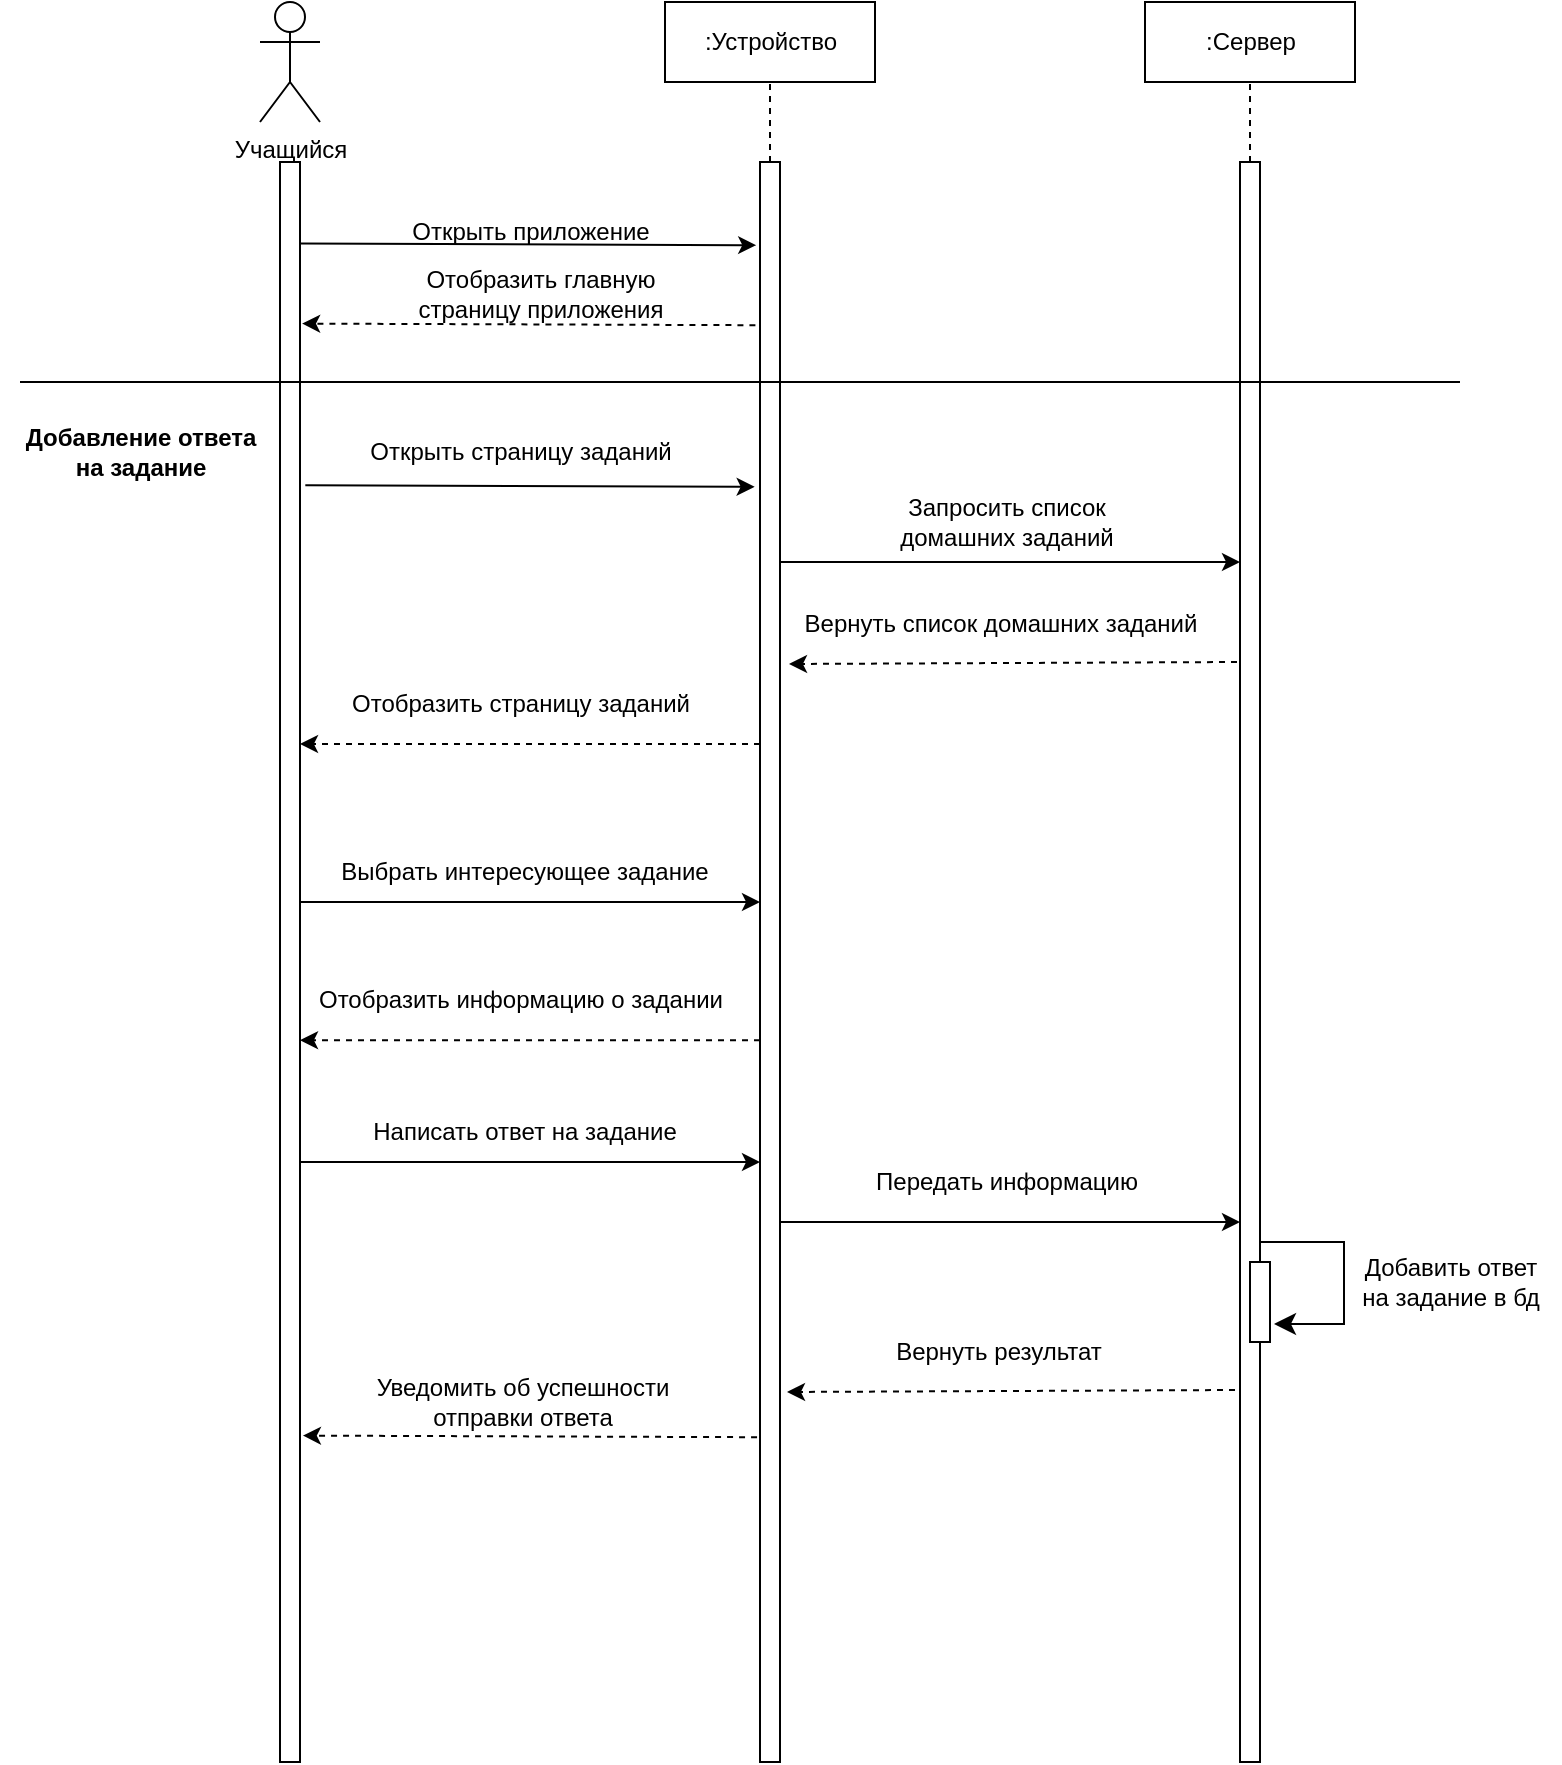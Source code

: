 <mxfile version="24.0.7" type="device">
  <diagram id="prtHgNgQTEPvFCAcTncT" name="Page-1">
    <mxGraphModel dx="1716" dy="-352" grid="1" gridSize="10" guides="1" tooltips="1" connect="1" arrows="1" fold="1" page="1" pageScale="1" pageWidth="827" pageHeight="1169" math="0" shadow="0">
      <root>
        <mxCell id="0" />
        <mxCell id="1" parent="0" />
        <mxCell id="vkENzP75K5TKaXmKiikp-88" value="" style="rounded=0;whiteSpace=wrap;html=1;" parent="1" vertex="1">
          <mxGeometry x="-680" y="1370" width="10" height="800" as="geometry" />
        </mxCell>
        <mxCell id="vkENzP75K5TKaXmKiikp-89" value="" style="rounded=0;whiteSpace=wrap;html=1;" parent="1" vertex="1">
          <mxGeometry x="-440" y="1370" width="10" height="800" as="geometry" />
        </mxCell>
        <mxCell id="vkENzP75K5TKaXmKiikp-90" value="" style="rounded=0;whiteSpace=wrap;html=1;" parent="1" vertex="1">
          <mxGeometry x="-200" y="1370" width="10" height="800" as="geometry" />
        </mxCell>
        <mxCell id="vkENzP75K5TKaXmKiikp-91" value="Учащийся" style="shape=umlActor;verticalLabelPosition=bottom;verticalAlign=top;html=1;outlineConnect=0;" parent="1" vertex="1">
          <mxGeometry x="-690" y="1290" width="30" height="60" as="geometry" />
        </mxCell>
        <mxCell id="vkENzP75K5TKaXmKiikp-92" value="" style="group" parent="1" vertex="1" connectable="0">
          <mxGeometry x="-487.5" y="1290" width="105" height="40" as="geometry" />
        </mxCell>
        <mxCell id="vkENzP75K5TKaXmKiikp-93" value="" style="rounded=0;whiteSpace=wrap;html=1;" parent="vkENzP75K5TKaXmKiikp-92" vertex="1">
          <mxGeometry width="105" height="40" as="geometry" />
        </mxCell>
        <mxCell id="vkENzP75K5TKaXmKiikp-94" value=":Устройство" style="text;html=1;align=center;verticalAlign=middle;resizable=0;points=[];autosize=1;strokeColor=none;fillColor=none;" parent="vkENzP75K5TKaXmKiikp-92" vertex="1">
          <mxGeometry x="7.5" y="5" width="90" height="30" as="geometry" />
        </mxCell>
        <mxCell id="vkENzP75K5TKaXmKiikp-95" value="" style="group" parent="1" vertex="1" connectable="0">
          <mxGeometry x="-247.5" y="1290" width="105" height="40" as="geometry" />
        </mxCell>
        <mxCell id="vkENzP75K5TKaXmKiikp-96" value="" style="rounded=0;whiteSpace=wrap;html=1;" parent="vkENzP75K5TKaXmKiikp-95" vertex="1">
          <mxGeometry width="105" height="40" as="geometry" />
        </mxCell>
        <mxCell id="vkENzP75K5TKaXmKiikp-97" value=":Сервер" style="text;html=1;align=center;verticalAlign=middle;resizable=0;points=[];autosize=1;strokeColor=none;fillColor=none;" parent="vkENzP75K5TKaXmKiikp-95" vertex="1">
          <mxGeometry x="17.5" y="5" width="70" height="30" as="geometry" />
        </mxCell>
        <mxCell id="vkENzP75K5TKaXmKiikp-98" value="" style="endArrow=none;dashed=1;html=1;rounded=0;entryX=0.5;entryY=1;entryDx=0;entryDy=0;exitX=0.5;exitY=0;exitDx=0;exitDy=0;" parent="1" source="vkENzP75K5TKaXmKiikp-89" target="vkENzP75K5TKaXmKiikp-93" edge="1">
          <mxGeometry width="50" height="50" relative="1" as="geometry">
            <mxPoint x="-370" y="1420" as="sourcePoint" />
            <mxPoint x="-320" y="1370" as="targetPoint" />
          </mxGeometry>
        </mxCell>
        <mxCell id="vkENzP75K5TKaXmKiikp-99" value="" style="endArrow=none;dashed=1;html=1;rounded=0;entryX=0.5;entryY=1;entryDx=0;entryDy=0;exitX=0.5;exitY=0;exitDx=0;exitDy=0;" parent="1" source="vkENzP75K5TKaXmKiikp-90" target="vkENzP75K5TKaXmKiikp-96" edge="1">
          <mxGeometry width="50" height="50" relative="1" as="geometry">
            <mxPoint x="-425" y="1380" as="sourcePoint" />
            <mxPoint x="-425" y="1340" as="targetPoint" />
          </mxGeometry>
        </mxCell>
        <mxCell id="vkENzP75K5TKaXmKiikp-100" value="" style="group" parent="1" vertex="1" connectable="0">
          <mxGeometry x="-625" y="1390" width="140" height="30" as="geometry" />
        </mxCell>
        <mxCell id="vkENzP75K5TKaXmKiikp-101" value="" style="endArrow=classic;html=1;rounded=0;exitX=1.029;exitY=0.051;exitDx=0;exitDy=0;exitPerimeter=0;entryX=-0.19;entryY=0.052;entryDx=0;entryDy=0;entryPerimeter=0;" parent="vkENzP75K5TKaXmKiikp-100" source="vkENzP75K5TKaXmKiikp-88" target="vkENzP75K5TKaXmKiikp-89" edge="1">
          <mxGeometry width="50" height="50" relative="1" as="geometry">
            <mxPoint x="-5" y="80" as="sourcePoint" />
            <mxPoint x="45" y="30" as="targetPoint" />
          </mxGeometry>
        </mxCell>
        <mxCell id="vkENzP75K5TKaXmKiikp-102" value="Открыть приложение" style="text;html=1;align=center;verticalAlign=middle;resizable=0;points=[];autosize=1;strokeColor=none;fillColor=none;" parent="vkENzP75K5TKaXmKiikp-100" vertex="1">
          <mxGeometry width="140" height="30" as="geometry" />
        </mxCell>
        <mxCell id="vkENzP75K5TKaXmKiikp-103" value="" style="endArrow=none;html=1;rounded=0;" parent="1" edge="1">
          <mxGeometry width="50" height="50" relative="1" as="geometry">
            <mxPoint x="-810" y="1480" as="sourcePoint" />
            <mxPoint x="-90" y="1480" as="targetPoint" />
          </mxGeometry>
        </mxCell>
        <mxCell id="vkENzP75K5TKaXmKiikp-104" value="&lt;b&gt;Добавление ответа&lt;/b&gt;&lt;div&gt;&lt;b&gt;на задание&lt;/b&gt;&lt;/div&gt;" style="text;html=1;align=center;verticalAlign=middle;resizable=0;points=[];autosize=1;strokeColor=none;fillColor=none;" parent="1" vertex="1">
          <mxGeometry x="-820" y="1495" width="140" height="40" as="geometry" />
        </mxCell>
        <mxCell id="vkENzP75K5TKaXmKiikp-105" value="" style="group" parent="1" vertex="1" connectable="0">
          <mxGeometry x="-625" y="1495" width="165" height="40" as="geometry" />
        </mxCell>
        <mxCell id="vkENzP75K5TKaXmKiikp-106" value="" style="endArrow=classic;html=1;rounded=0;exitX=1.267;exitY=0.202;exitDx=0;exitDy=0;exitPerimeter=0;entryX=-0.267;entryY=0.203;entryDx=0;entryDy=0;entryPerimeter=0;" parent="vkENzP75K5TKaXmKiikp-105" source="vkENzP75K5TKaXmKiikp-88" target="vkENzP75K5TKaXmKiikp-89" edge="1">
          <mxGeometry width="50" height="50" relative="1" as="geometry">
            <mxPoint x="55" y="105" as="sourcePoint" />
            <mxPoint x="105" y="55" as="targetPoint" />
          </mxGeometry>
        </mxCell>
        <mxCell id="vkENzP75K5TKaXmKiikp-107" value="Открыть страницу заданий" style="text;html=1;align=center;verticalAlign=middle;resizable=0;points=[];autosize=1;strokeColor=none;fillColor=none;" parent="vkENzP75K5TKaXmKiikp-105" vertex="1">
          <mxGeometry x="-20" y="5" width="170" height="30" as="geometry" />
        </mxCell>
        <mxCell id="vkENzP75K5TKaXmKiikp-108" value="" style="group" parent="1" vertex="1" connectable="0">
          <mxGeometry x="-625" y="1416" width="150" height="40" as="geometry" />
        </mxCell>
        <mxCell id="vkENzP75K5TKaXmKiikp-109" value="" style="endArrow=classic;html=1;rounded=0;entryX=1.105;entryY=0.101;entryDx=0;entryDy=0;entryPerimeter=0;exitX=-0.229;exitY=0.102;exitDx=0;exitDy=0;exitPerimeter=0;dashed=1;" parent="vkENzP75K5TKaXmKiikp-108" source="vkENzP75K5TKaXmKiikp-89" target="vkENzP75K5TKaXmKiikp-88" edge="1">
          <mxGeometry width="50" height="50" relative="1" as="geometry">
            <mxPoint x="90" y="74" as="sourcePoint" />
            <mxPoint x="140" y="24" as="targetPoint" />
          </mxGeometry>
        </mxCell>
        <mxCell id="vkENzP75K5TKaXmKiikp-110" value="Отобразить главную&lt;div&gt;страницу приложения&lt;/div&gt;" style="text;html=1;align=center;verticalAlign=middle;resizable=0;points=[];autosize=1;strokeColor=none;fillColor=none;" parent="vkENzP75K5TKaXmKiikp-108" vertex="1">
          <mxGeometry width="150" height="40" as="geometry" />
        </mxCell>
        <mxCell id="vkENzP75K5TKaXmKiikp-111" value="" style="group" parent="1" vertex="1" connectable="0">
          <mxGeometry x="-635" y="1621" width="185" height="40" as="geometry" />
        </mxCell>
        <mxCell id="vkENzP75K5TKaXmKiikp-112" value="" style="group" parent="vkENzP75K5TKaXmKiikp-111" vertex="1" connectable="0">
          <mxGeometry width="185" height="40" as="geometry" />
        </mxCell>
        <mxCell id="vkENzP75K5TKaXmKiikp-113" value="Отобразить страницу заданий" style="text;html=1;align=center;verticalAlign=middle;resizable=0;points=[];autosize=1;strokeColor=none;fillColor=none;" parent="vkENzP75K5TKaXmKiikp-112" vertex="1">
          <mxGeometry x="-20" y="5" width="190" height="30" as="geometry" />
        </mxCell>
        <mxCell id="vkENzP75K5TKaXmKiikp-114" value="" style="endArrow=classic;html=1;rounded=0;entryX=1;entryY=0.25;entryDx=0;entryDy=0;exitX=0;exitY=0.25;exitDx=0;exitDy=0;dashed=1;" parent="1" edge="1">
          <mxGeometry width="50" height="50" relative="1" as="geometry">
            <mxPoint x="-440" y="1661.0" as="sourcePoint" />
            <mxPoint x="-670.0" y="1661" as="targetPoint" />
          </mxGeometry>
        </mxCell>
        <mxCell id="vkENzP75K5TKaXmKiikp-115" value="" style="endArrow=classic;html=1;rounded=0;exitX=1;exitY=0.5;exitDx=0;exitDy=0;entryX=0;entryY=0.5;entryDx=0;entryDy=0;" parent="1" edge="1">
          <mxGeometry width="50" height="50" relative="1" as="geometry">
            <mxPoint x="-670.0" y="1740" as="sourcePoint" />
            <mxPoint x="-440.0" y="1740" as="targetPoint" />
          </mxGeometry>
        </mxCell>
        <mxCell id="vkENzP75K5TKaXmKiikp-116" value="Выбрать интересующее задание" style="text;html=1;align=center;verticalAlign=middle;resizable=0;points=[];autosize=1;strokeColor=none;fillColor=none;" parent="1" vertex="1">
          <mxGeometry x="-663.5" y="1710" width="210" height="30" as="geometry" />
        </mxCell>
        <mxCell id="vkENzP75K5TKaXmKiikp-127" value="" style="endArrow=classic;html=1;rounded=0;exitX=-0.145;exitY=0.822;exitDx=0;exitDy=0;exitPerimeter=0;dashed=1;entryX=1.149;entryY=0.821;entryDx=0;entryDy=0;entryPerimeter=0;" parent="1" edge="1">
          <mxGeometry width="50" height="50" relative="1" as="geometry">
            <mxPoint x="-441.47" y="2007.6" as="sourcePoint" />
            <mxPoint x="-668.53" y="2006.8" as="targetPoint" />
          </mxGeometry>
        </mxCell>
        <mxCell id="vkENzP75K5TKaXmKiikp-128" value="" style="group" parent="1" vertex="1" connectable="0">
          <mxGeometry x="-633.52" y="1970" width="175" height="40" as="geometry" />
        </mxCell>
        <mxCell id="vkENzP75K5TKaXmKiikp-129" value="Уведомить об успешности&lt;div&gt;отправки ответа&lt;/div&gt;" style="text;html=1;align=center;verticalAlign=middle;resizable=0;points=[];autosize=1;strokeColor=none;fillColor=none;" parent="vkENzP75K5TKaXmKiikp-128" vertex="1">
          <mxGeometry x="-10" width="170" height="40" as="geometry" />
        </mxCell>
        <mxCell id="vkENzP75K5TKaXmKiikp-138" value="" style="group" parent="1" vertex="1" connectable="0">
          <mxGeometry x="-382.5" y="1530" width="195" height="40" as="geometry" />
        </mxCell>
        <mxCell id="vkENzP75K5TKaXmKiikp-139" value="Запросить список&lt;div&gt;домашних заданий&lt;/div&gt;" style="text;html=1;align=center;verticalAlign=middle;resizable=0;points=[];autosize=1;strokeColor=none;fillColor=none;" parent="vkENzP75K5TKaXmKiikp-138" vertex="1">
          <mxGeometry width="130" height="40" as="geometry" />
        </mxCell>
        <mxCell id="vkENzP75K5TKaXmKiikp-140" value="" style="endArrow=classic;html=1;rounded=0;exitX=1;exitY=0.25;exitDx=0;exitDy=0;entryX=0;entryY=0.25;entryDx=0;entryDy=0;" parent="1" source="vkENzP75K5TKaXmKiikp-89" target="vkENzP75K5TKaXmKiikp-90" edge="1">
          <mxGeometry width="50" height="50" relative="1" as="geometry">
            <mxPoint x="-355" y="1625" as="sourcePoint" />
            <mxPoint x="-305" y="1575" as="targetPoint" />
          </mxGeometry>
        </mxCell>
        <mxCell id="vkENzP75K5TKaXmKiikp-141" value="" style="endArrow=classic;html=1;rounded=0;exitX=-0.367;exitY=0.668;exitDx=0;exitDy=0;exitPerimeter=0;entryX=1.167;entryY=0.669;entryDx=0;entryDy=0;entryPerimeter=0;dashed=1;" parent="1" edge="1">
          <mxGeometry width="50" height="50" relative="1" as="geometry">
            <mxPoint x="-201.5" y="1620" as="sourcePoint" />
            <mxPoint x="-425.5" y="1621" as="targetPoint" />
          </mxGeometry>
        </mxCell>
        <mxCell id="vkENzP75K5TKaXmKiikp-142" value="Вернуть список домашних заданий" style="text;html=1;align=center;verticalAlign=middle;resizable=0;points=[];autosize=1;strokeColor=none;fillColor=none;" parent="1" vertex="1">
          <mxGeometry x="-430" y="1586" width="220" height="30" as="geometry" />
        </mxCell>
        <mxCell id="wXZm230qfCR7dl6KXvyp-1" value="" style="group" parent="1" vertex="1" connectable="0">
          <mxGeometry x="-635" y="1769.09" width="190" height="40" as="geometry" />
        </mxCell>
        <mxCell id="wXZm230qfCR7dl6KXvyp-2" value="" style="group" parent="wXZm230qfCR7dl6KXvyp-1" vertex="1" connectable="0">
          <mxGeometry width="190" height="40" as="geometry" />
        </mxCell>
        <mxCell id="wXZm230qfCR7dl6KXvyp-3" value="Отобразить информацию о задании" style="text;html=1;align=center;verticalAlign=middle;resizable=0;points=[];autosize=1;strokeColor=none;fillColor=none;" parent="wXZm230qfCR7dl6KXvyp-2" vertex="1">
          <mxGeometry x="-40" y="5" width="230" height="30" as="geometry" />
        </mxCell>
        <mxCell id="wXZm230qfCR7dl6KXvyp-4" value="" style="endArrow=classic;html=1;rounded=0;entryX=1;entryY=0.25;entryDx=0;entryDy=0;exitX=0;exitY=0.25;exitDx=0;exitDy=0;dashed=1;" parent="1" edge="1">
          <mxGeometry width="50" height="50" relative="1" as="geometry">
            <mxPoint x="-440" y="1809.09" as="sourcePoint" />
            <mxPoint x="-670.0" y="1809.09" as="targetPoint" />
          </mxGeometry>
        </mxCell>
        <mxCell id="wXZm230qfCR7dl6KXvyp-5" value="Написать ответ на задание" style="text;html=1;align=center;verticalAlign=middle;resizable=0;points=[];autosize=1;strokeColor=none;fillColor=none;" parent="1" vertex="1">
          <mxGeometry x="-648.5" y="1840" width="180" height="30" as="geometry" />
        </mxCell>
        <mxCell id="wXZm230qfCR7dl6KXvyp-6" value="" style="endArrow=classic;html=1;rounded=0;exitX=1;exitY=0.5;exitDx=0;exitDy=0;entryX=0;entryY=0.5;entryDx=0;entryDy=0;" parent="1" edge="1">
          <mxGeometry width="50" height="50" relative="1" as="geometry">
            <mxPoint x="-670.0" y="1870" as="sourcePoint" />
            <mxPoint x="-440.0" y="1870" as="targetPoint" />
          </mxGeometry>
        </mxCell>
        <mxCell id="wXZm230qfCR7dl6KXvyp-7" value="" style="group" parent="1" vertex="1" connectable="0">
          <mxGeometry x="-382.5" y="1860" width="195" height="40" as="geometry" />
        </mxCell>
        <mxCell id="wXZm230qfCR7dl6KXvyp-8" value="Передать информацию" style="text;html=1;align=center;verticalAlign=middle;resizable=0;points=[];autosize=1;strokeColor=none;fillColor=none;" parent="wXZm230qfCR7dl6KXvyp-7" vertex="1">
          <mxGeometry x="-10" y="5" width="150" height="30" as="geometry" />
        </mxCell>
        <mxCell id="wXZm230qfCR7dl6KXvyp-9" value="" style="endArrow=classic;html=1;rounded=0;exitX=1;exitY=0.25;exitDx=0;exitDy=0;entryX=0;entryY=0.25;entryDx=0;entryDy=0;" parent="1" edge="1">
          <mxGeometry width="50" height="50" relative="1" as="geometry">
            <mxPoint x="-430" y="1900" as="sourcePoint" />
            <mxPoint x="-200" y="1900" as="targetPoint" />
          </mxGeometry>
        </mxCell>
        <mxCell id="wXZm230qfCR7dl6KXvyp-10" value="Добавить ответ&lt;div&gt;на задание в бд&lt;/div&gt;" style="text;html=1;align=center;verticalAlign=middle;resizable=0;points=[];autosize=1;strokeColor=none;fillColor=none;" parent="1" vertex="1">
          <mxGeometry x="-150" y="1910" width="110" height="40" as="geometry" />
        </mxCell>
        <mxCell id="wXZm230qfCR7dl6KXvyp-11" value="" style="edgeStyle=segmentEdgeStyle;endArrow=classic;html=1;curved=0;rounded=0;endSize=8;startSize=8;sourcePerimeterSpacing=0;targetPerimeterSpacing=0;entryX=1;entryY=0.5;entryDx=0;entryDy=0;exitX=1.033;exitY=0.577;exitDx=0;exitDy=0;exitPerimeter=0;" parent="1" edge="1">
          <mxGeometry width="100" relative="1" as="geometry">
            <mxPoint x="-190" y="1912" as="sourcePoint" />
            <mxPoint x="-183" y="1951" as="targetPoint" />
            <Array as="points">
              <mxPoint x="-190" y="1910" />
              <mxPoint x="-148" y="1910" />
              <mxPoint x="-148" y="1951" />
            </Array>
          </mxGeometry>
        </mxCell>
        <mxCell id="wXZm230qfCR7dl6KXvyp-12" value="" style="rounded=0;whiteSpace=wrap;html=1;" parent="1" vertex="1">
          <mxGeometry x="-195" y="1920" width="10" height="40" as="geometry" />
        </mxCell>
        <mxCell id="wXZm230qfCR7dl6KXvyp-13" value="Вернуть результат" style="text;html=1;align=center;verticalAlign=middle;resizable=0;points=[];autosize=1;strokeColor=none;fillColor=none;" parent="1" vertex="1">
          <mxGeometry x="-386" y="1950" width="130" height="30" as="geometry" />
        </mxCell>
        <mxCell id="wXZm230qfCR7dl6KXvyp-14" value="" style="endArrow=classic;html=1;rounded=0;exitX=-0.367;exitY=0.668;exitDx=0;exitDy=0;exitPerimeter=0;entryX=1.167;entryY=0.669;entryDx=0;entryDy=0;entryPerimeter=0;dashed=1;" parent="1" edge="1">
          <mxGeometry width="50" height="50" relative="1" as="geometry">
            <mxPoint x="-202.5" y="1984" as="sourcePoint" />
            <mxPoint x="-426.5" y="1985" as="targetPoint" />
          </mxGeometry>
        </mxCell>
      </root>
    </mxGraphModel>
  </diagram>
</mxfile>
